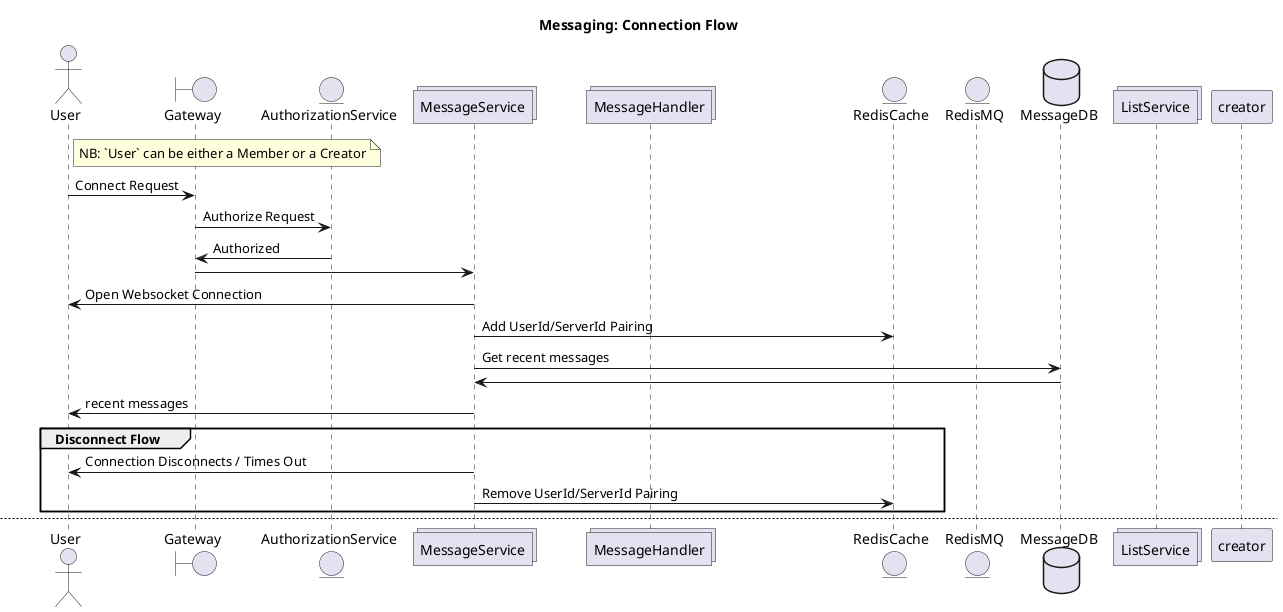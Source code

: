 @startuml
title: Messaging: Connection Flow
hide unlinked
actor User
boundary Gateway
entity AuthorizationService
collections MessageService
collections MessageHandler
entity RedisCache
entity RedisMQ
database MessageDB
collections ListService
collections BillingService

note right User: NB: `User` can be either a Member or a Creator
User -> Gateway: Connect Request
Gateway -> AuthorizationService: Authorize Request
AuthorizationService -> Gateway: Authorized
Gateway -> MessageService : 
MessageService -> User: Open Websocket Connection
MessageService -> RedisCache: Add UserId/ServerId Pairing
MessageService -> MessageDB: Get recent messages
MessageDB -> MessageService
MessageService -> User: recent messages
group Disconnect Flow
    MessageService -> User: Connection Disconnects / Times Out
    MessageService -> RedisCache: Remove UserId/ServerId Pairing
end

newpage Sending Messages
User -> MessageService: Message {\n\
  sender_id (from authz),\n\
  recipient_id,\n\
  recipient_type,\n\
  message,\n\
}
note right User: Via open websocket connection.\n\
Message could also be sent via\n\
an HTTP POST endpoint, through the Gateway.
alt recipient_type == 'group'
   MessageService -> ListService: Get lists for creator
   ListService -> MessageService
   MessageService -> MessageService: Verify list exists for creator
   alt List Is Invalid OR user is not a Creator
     MessageService -> User: Error
   end
else
   MessageService -> MessageService: Verify recipient exists
end
MessageService -> RedisMQ: Add Message to Queue
MessageService -> User: OK
group async loop
   RedisMQ -> MessageHandler: Next Message
   alt recipient_type == 'group'
     MessageHandler -> ListService: Get list of recipients for group
     ListService -> MessageHandler
   end
   loop For each recipient
   MessageHandler -> MessageDB: Lookup if recipient has blocked sender
   MessageDB -> MessageHandler
   alt If not blocked
   MessageHandler -> MessageDB: Save message
   MessageHandler -> RedisCache: Get Active Connections for recipient
   RedisCache -> MessageHandler
   loop For each open Connection
      note left MessageHandler: Sent to the specific\nserver instance
      MessageHandler -> MessageService: message
      MessageService -> User: Notify recipient via websocket
      note right User: This is a different user than initiated the flow, via open websocket
   end
   end
   end
end


newpage Tipping
creator -> User: jsdif
@enduml
